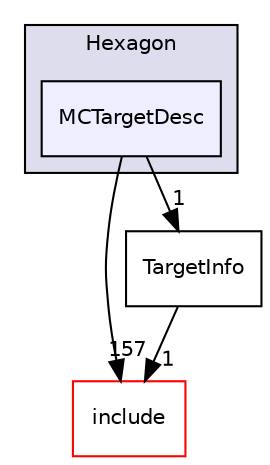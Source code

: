 digraph "lib/Target/Hexagon/MCTargetDesc" {
  bgcolor=transparent;
  compound=true
  node [ fontsize="10", fontname="Helvetica"];
  edge [ labelfontsize="10", labelfontname="Helvetica"];
  subgraph clusterdir_44384080de1e1933d0286d6003f85ecf {
    graph [ bgcolor="#ddddee", pencolor="black", label="Hexagon" fontname="Helvetica", fontsize="10", URL="dir_44384080de1e1933d0286d6003f85ecf.html"]
  dir_7869d76095a905f9f558764af4fcad9d [shape=box, label="MCTargetDesc", style="filled", fillcolor="#eeeeff", pencolor="black", URL="dir_7869d76095a905f9f558764af4fcad9d.html"];
  }
  dir_d44c64559bbebec7f509842c48db8b23 [shape=box label="include" color="red" URL="dir_d44c64559bbebec7f509842c48db8b23.html"];
  dir_3d7862656705ee0d71c69c2baa3e9062 [shape=box label="TargetInfo" URL="dir_3d7862656705ee0d71c69c2baa3e9062.html"];
  dir_3d7862656705ee0d71c69c2baa3e9062->dir_d44c64559bbebec7f509842c48db8b23 [headlabel="1", labeldistance=1.5 headhref="dir_000142_000001.html"];
  dir_7869d76095a905f9f558764af4fcad9d->dir_d44c64559bbebec7f509842c48db8b23 [headlabel="157", labeldistance=1.5 headhref="dir_000141_000001.html"];
  dir_7869d76095a905f9f558764af4fcad9d->dir_3d7862656705ee0d71c69c2baa3e9062 [headlabel="1", labeldistance=1.5 headhref="dir_000141_000142.html"];
}
